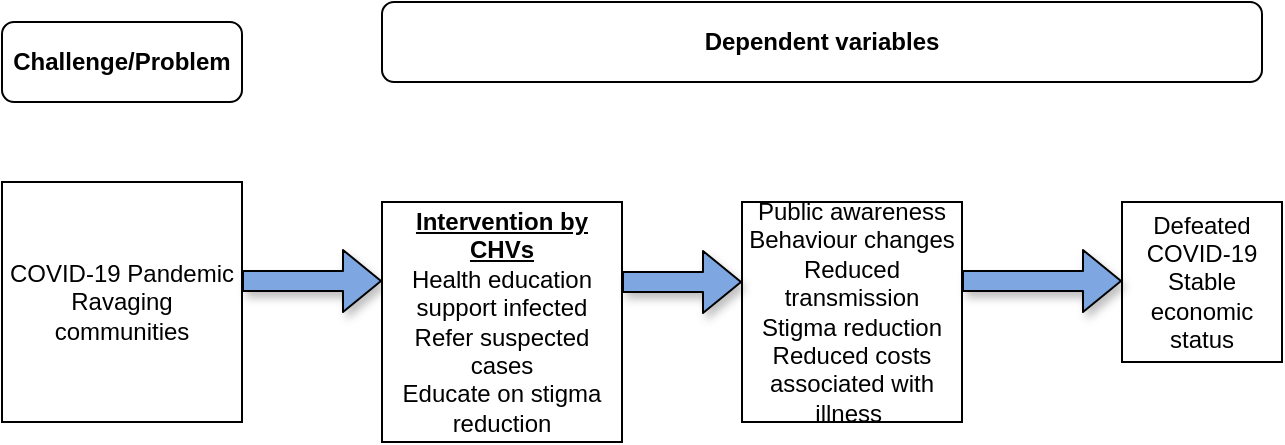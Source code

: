 <mxfile version="14.6.13" type="github">
  <diagram id="F5gaMsMgwXal7O_Pl6ck" name="Page-1">
    <mxGraphModel dx="1022" dy="507" grid="1" gridSize="10" guides="1" tooltips="1" connect="1" arrows="1" fold="1" page="1" pageScale="1" pageWidth="850" pageHeight="1100" math="0" shadow="0">
      <root>
        <mxCell id="0" />
        <mxCell id="1" parent="0" />
        <mxCell id="2mJqbZHMbNulqmO-FiL8-1" value="Challenge/Problem" style="rounded=1;whiteSpace=wrap;html=1;fontStyle=1" vertex="1" parent="1">
          <mxGeometry x="50" y="40" width="120" height="40" as="geometry" />
        </mxCell>
        <mxCell id="2mJqbZHMbNulqmO-FiL8-2" value="COVID-19 Pandemic&lt;br&gt;Ravaging communities" style="whiteSpace=wrap;html=1;aspect=fixed;" vertex="1" parent="1">
          <mxGeometry x="50" y="120" width="120" height="120" as="geometry" />
        </mxCell>
        <mxCell id="2mJqbZHMbNulqmO-FiL8-3" value="" style="shape=flexArrow;endArrow=classic;html=1;strokeColor=#000000;fillColor=#7EA6E0;shadow=1;" edge="1" parent="1">
          <mxGeometry width="50" height="50" relative="1" as="geometry">
            <mxPoint x="170" y="169.5" as="sourcePoint" />
            <mxPoint x="240" y="169.5" as="targetPoint" />
          </mxGeometry>
        </mxCell>
        <mxCell id="2mJqbZHMbNulqmO-FiL8-5" value="&lt;b&gt;&lt;u&gt;Intervention by CHVs&lt;/u&gt;&lt;/b&gt;&lt;br&gt;Health education&lt;br&gt;support infected&lt;br&gt;Refer suspected cases&lt;br&gt;Educate on stigma reduction" style="whiteSpace=wrap;html=1;aspect=fixed;" vertex="1" parent="1">
          <mxGeometry x="240" y="130" width="120" height="120" as="geometry" />
        </mxCell>
        <mxCell id="2mJqbZHMbNulqmO-FiL8-6" value="Public awareness&lt;br&gt;Behaviour changes&lt;br&gt;Reduced transmission&lt;br&gt;Stigma reduction&lt;br&gt;Reduced costs&lt;br&gt;associated with illness&amp;nbsp;" style="whiteSpace=wrap;html=1;aspect=fixed;" vertex="1" parent="1">
          <mxGeometry x="420" y="130" width="110" height="110" as="geometry" />
        </mxCell>
        <mxCell id="2mJqbZHMbNulqmO-FiL8-9" value="" style="shape=flexArrow;endArrow=classic;html=1;strokeColor=#000000;fillColor=#7EA6E0;shadow=1;" edge="1" parent="1">
          <mxGeometry width="50" height="50" relative="1" as="geometry">
            <mxPoint x="360" y="170" as="sourcePoint" />
            <mxPoint x="420" y="170" as="targetPoint" />
          </mxGeometry>
        </mxCell>
        <mxCell id="2mJqbZHMbNulqmO-FiL8-10" value="Defeated COVID-19&lt;br&gt;Stable economic status" style="whiteSpace=wrap;html=1;aspect=fixed;" vertex="1" parent="1">
          <mxGeometry x="610" y="130" width="80" height="80" as="geometry" />
        </mxCell>
        <mxCell id="2mJqbZHMbNulqmO-FiL8-11" value="" style="shape=flexArrow;endArrow=classic;html=1;strokeColor=#000000;fillColor=#7EA6E0;shadow=1;" edge="1" parent="1">
          <mxGeometry width="50" height="50" relative="1" as="geometry">
            <mxPoint x="530" y="169.5" as="sourcePoint" />
            <mxPoint x="610" y="169.5" as="targetPoint" />
          </mxGeometry>
        </mxCell>
        <mxCell id="2mJqbZHMbNulqmO-FiL8-12" value="&lt;b&gt;Dependent variables&lt;/b&gt;" style="rounded=1;whiteSpace=wrap;html=1;" vertex="1" parent="1">
          <mxGeometry x="240" y="30" width="440" height="40" as="geometry" />
        </mxCell>
      </root>
    </mxGraphModel>
  </diagram>
</mxfile>
